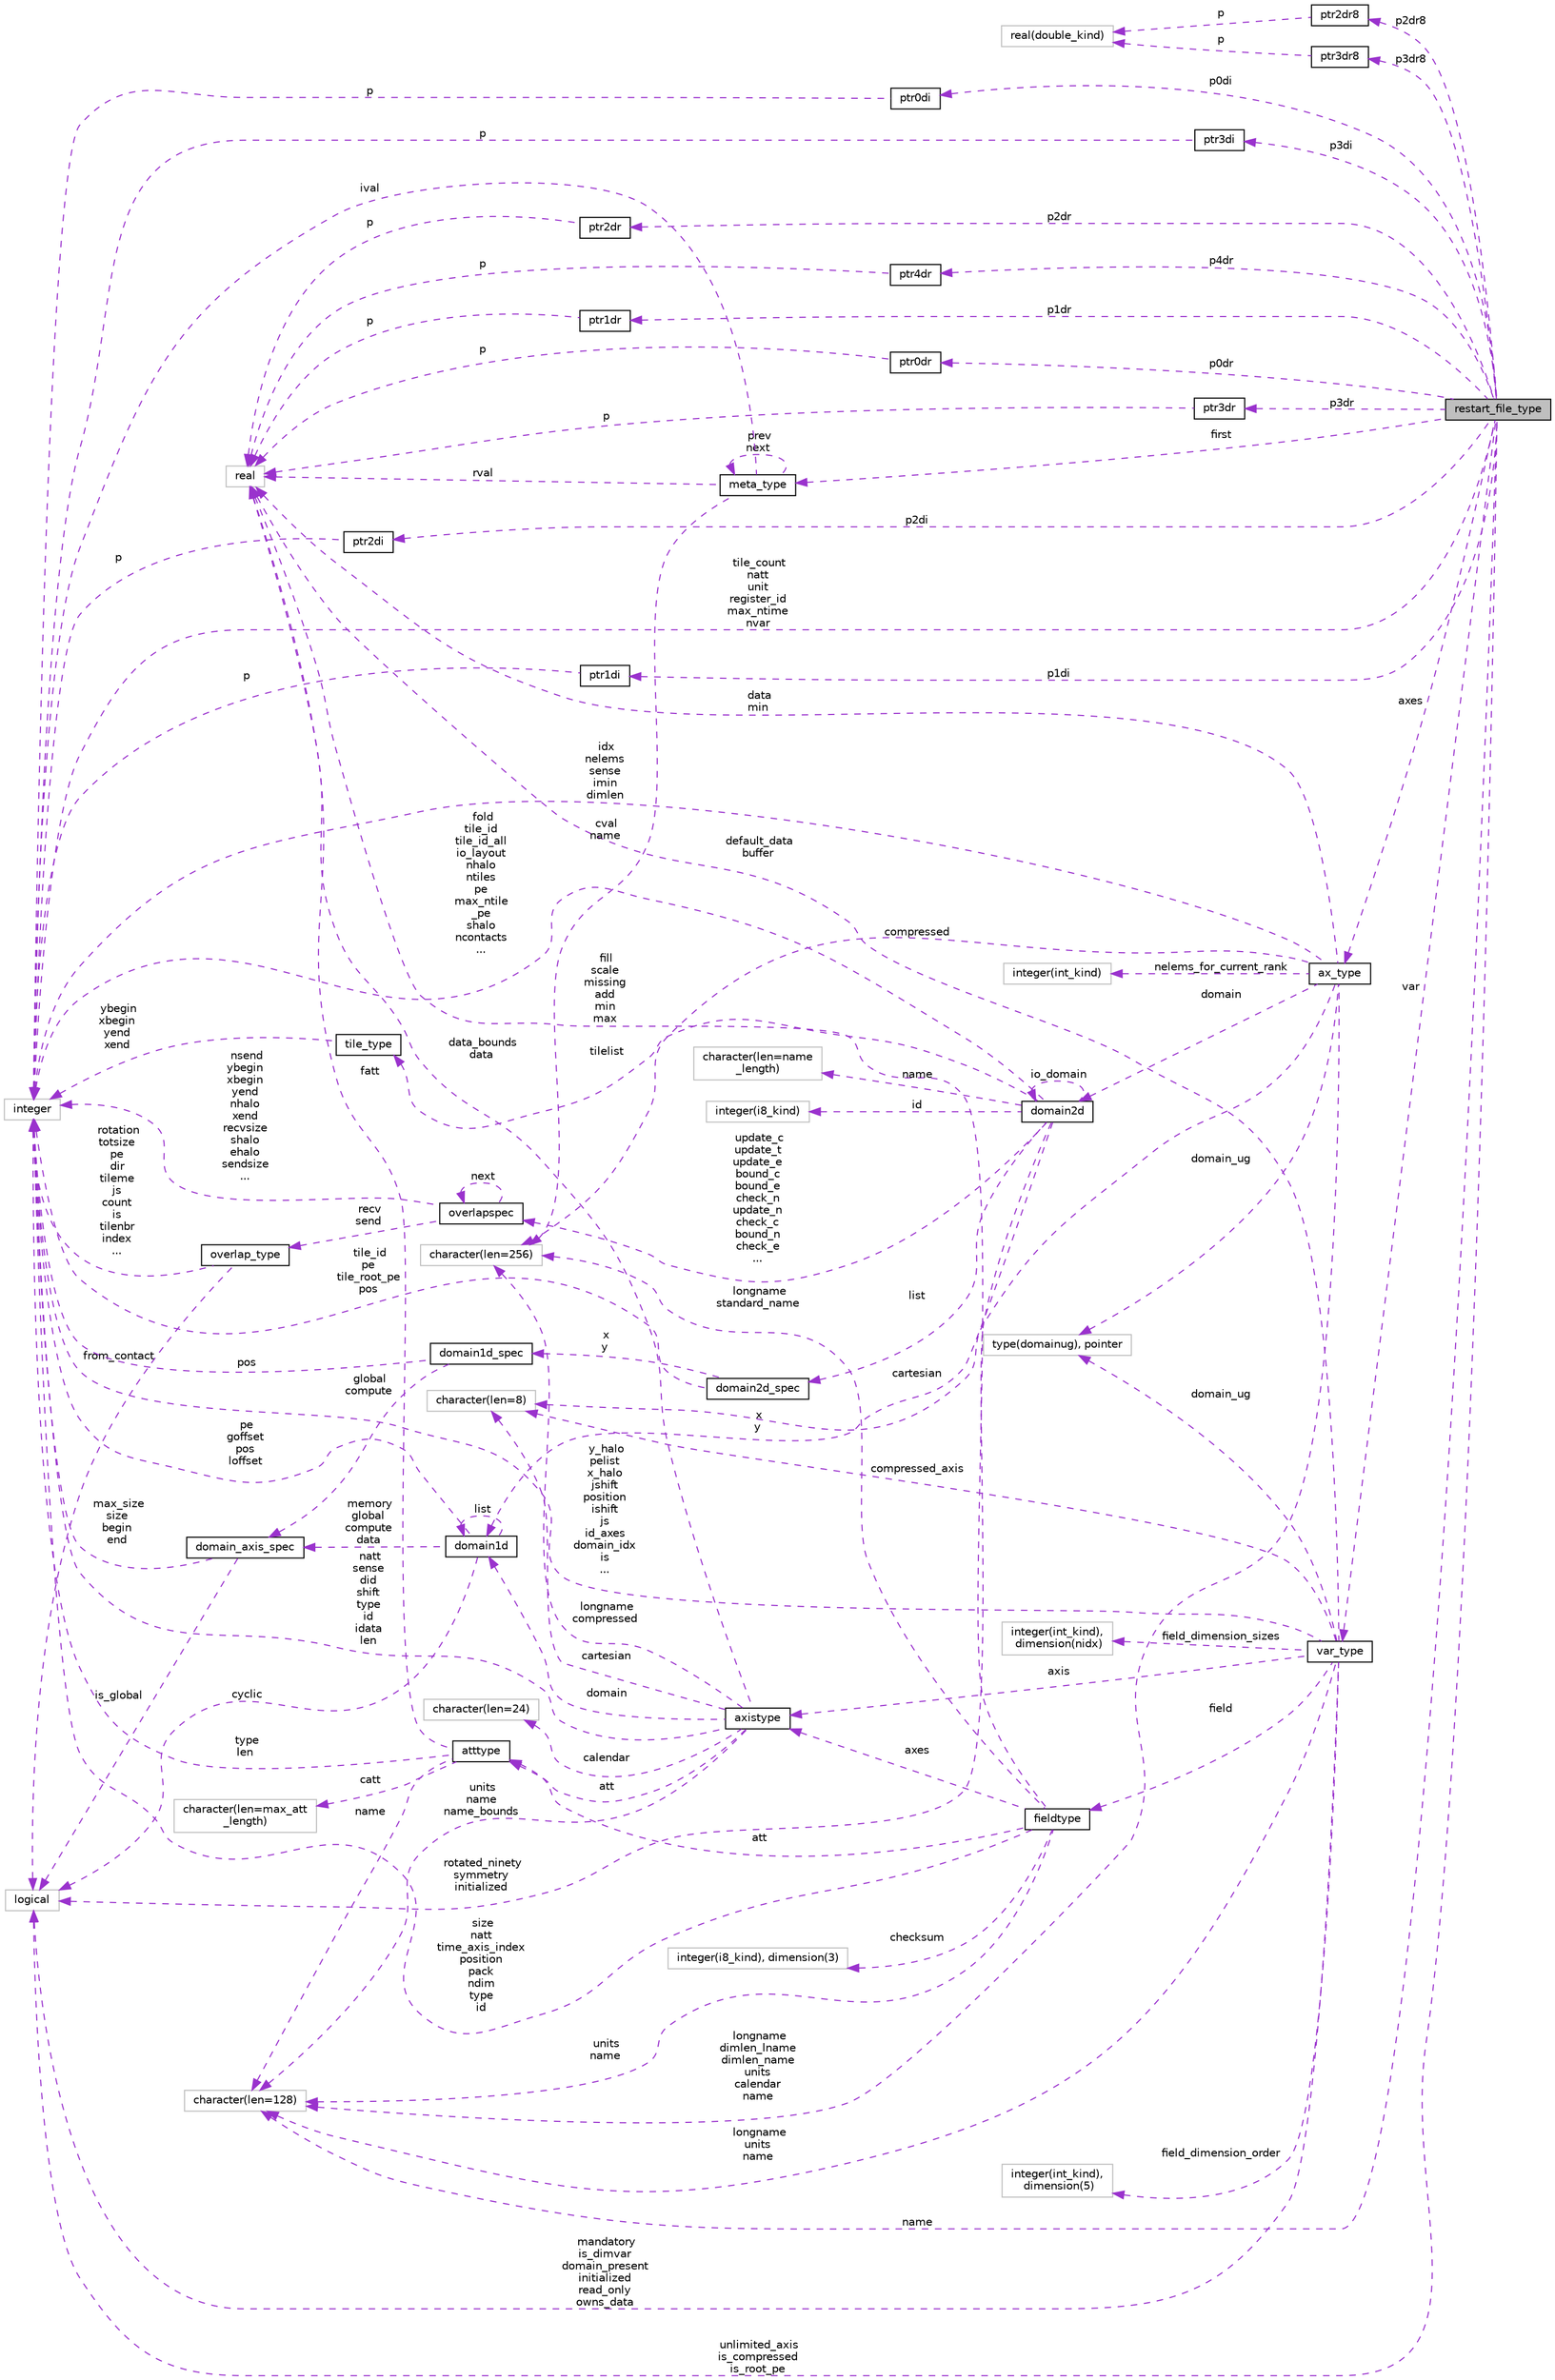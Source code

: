 digraph "restart_file_type"
{
 // INTERACTIVE_SVG=YES
 // LATEX_PDF_SIZE
  edge [fontname="Helvetica",fontsize="10",labelfontname="Helvetica",labelfontsize="10"];
  node [fontname="Helvetica",fontsize="10",shape=record];
  rankdir="LR";
  Node1 [label="restart_file_type",height=0.2,width=0.4,color="black", fillcolor="grey75", style="filled", fontcolor="black",tooltip=" "];
  Node2 -> Node1 [dir="back",color="darkorchid3",fontsize="10",style="dashed",label=" p2dr8" ,fontname="Helvetica"];
  Node2 [label="ptr2dr8",height=0.2,width=0.4,color="black", fillcolor="white", style="filled",URL="$group__fms__io__mod.html#structfms__io__mod_1_1ptr2dr8",tooltip=" "];
  Node3 -> Node2 [dir="back",color="darkorchid3",fontsize="10",style="dashed",label=" p" ,fontname="Helvetica"];
  Node3 [label="real(double_kind)",height=0.2,width=0.4,color="grey75", fillcolor="white", style="filled",tooltip=" "];
  Node4 -> Node1 [dir="back",color="darkorchid3",fontsize="10",style="dashed",label=" unlimited_axis\nis_compressed\nis_root_pe" ,fontname="Helvetica"];
  Node4 [label="logical",height=0.2,width=0.4,color="grey75", fillcolor="white", style="filled",tooltip=" "];
  Node5 -> Node1 [dir="back",color="darkorchid3",fontsize="10",style="dashed",label=" p3dr8" ,fontname="Helvetica"];
  Node5 [label="ptr3dr8",height=0.2,width=0.4,color="black", fillcolor="white", style="filled",URL="$group__fms__io__mod.html#structfms__io__mod_1_1ptr3dr8",tooltip=" "];
  Node3 -> Node5 [dir="back",color="darkorchid3",fontsize="10",style="dashed",label=" p" ,fontname="Helvetica"];
  Node6 -> Node1 [dir="back",color="darkorchid3",fontsize="10",style="dashed",label=" p1dr" ,fontname="Helvetica"];
  Node6 [label="ptr1dr",height=0.2,width=0.4,color="black", fillcolor="white", style="filled",URL="$group__fms__io__mod.html#structfms__io__mod_1_1ptr1dr",tooltip=" "];
  Node7 -> Node6 [dir="back",color="darkorchid3",fontsize="10",style="dashed",label=" p" ,fontname="Helvetica"];
  Node7 [label="real",height=0.2,width=0.4,color="grey75", fillcolor="white", style="filled",tooltip=" "];
  Node8 -> Node1 [dir="back",color="darkorchid3",fontsize="10",style="dashed",label=" p0dr" ,fontname="Helvetica"];
  Node8 [label="ptr0dr",height=0.2,width=0.4,color="black", fillcolor="white", style="filled",URL="$group__fms__io__mod.html#structfms__io__mod_1_1ptr0dr",tooltip=" "];
  Node7 -> Node8 [dir="back",color="darkorchid3",fontsize="10",style="dashed",label=" p" ,fontname="Helvetica"];
  Node9 -> Node1 [dir="back",color="darkorchid3",fontsize="10",style="dashed",label=" first" ,fontname="Helvetica"];
  Node9 [label="meta_type",height=0.2,width=0.4,color="black", fillcolor="white", style="filled",URL="$group__fms__io__mod.html#structfms__io__mod_1_1meta__type",tooltip=" "];
  Node9 -> Node9 [dir="back",color="darkorchid3",fontsize="10",style="dashed",label=" prev\nnext" ,fontname="Helvetica"];
  Node10 -> Node9 [dir="back",color="darkorchid3",fontsize="10",style="dashed",label=" cval\nname" ,fontname="Helvetica"];
  Node10 [label="character(len=256)",height=0.2,width=0.4,color="grey75", fillcolor="white", style="filled",tooltip=" "];
  Node11 -> Node9 [dir="back",color="darkorchid3",fontsize="10",style="dashed",label=" ival" ,fontname="Helvetica"];
  Node11 [label="integer",height=0.2,width=0.4,color="grey75", fillcolor="white", style="filled",tooltip=" "];
  Node7 -> Node9 [dir="back",color="darkorchid3",fontsize="10",style="dashed",label=" rval" ,fontname="Helvetica"];
  Node12 -> Node1 [dir="back",color="darkorchid3",fontsize="10",style="dashed",label=" p3dr" ,fontname="Helvetica"];
  Node12 [label="ptr3dr",height=0.2,width=0.4,color="black", fillcolor="white", style="filled",URL="$group__fms__io__mod.html#structfms__io__mod_1_1ptr3dr",tooltip=" "];
  Node7 -> Node12 [dir="back",color="darkorchid3",fontsize="10",style="dashed",label=" p" ,fontname="Helvetica"];
  Node13 -> Node1 [dir="back",color="darkorchid3",fontsize="10",style="dashed",label=" p2dr" ,fontname="Helvetica"];
  Node13 [label="ptr2dr",height=0.2,width=0.4,color="black", fillcolor="white", style="filled",URL="$group__fms__io__mod.html#structfms__io__mod_1_1ptr2dr",tooltip=" "];
  Node7 -> Node13 [dir="back",color="darkorchid3",fontsize="10",style="dashed",label=" p" ,fontname="Helvetica"];
  Node14 -> Node1 [dir="back",color="darkorchid3",fontsize="10",style="dashed",label=" p4dr" ,fontname="Helvetica"];
  Node14 [label="ptr4dr",height=0.2,width=0.4,color="black", fillcolor="white", style="filled",URL="$group__fms__io__mod.html#structfms__io__mod_1_1ptr4dr",tooltip=" "];
  Node7 -> Node14 [dir="back",color="darkorchid3",fontsize="10",style="dashed",label=" p" ,fontname="Helvetica"];
  Node15 -> Node1 [dir="back",color="darkorchid3",fontsize="10",style="dashed",label=" axes" ,fontname="Helvetica"];
  Node15 [label="ax_type",height=0.2,width=0.4,color="black", fillcolor="white", style="filled",URL="$group__fms__io__mod.html#structfms__io__mod_1_1ax__type",tooltip=" "];
  Node16 -> Node15 [dir="back",color="darkorchid3",fontsize="10",style="dashed",label=" domain_ug" ,fontname="Helvetica"];
  Node16 [label="type(domainug), pointer",height=0.2,width=0.4,color="grey75", fillcolor="white", style="filled",tooltip=" "];
  Node17 -> Node15 [dir="back",color="darkorchid3",fontsize="10",style="dashed",label=" domain" ,fontname="Helvetica"];
  Node17 [label="domain2d",height=0.2,width=0.4,color="black", fillcolor="white", style="filled",URL="$group__mpp__domains__mod.html#structmpp__domains__mod_1_1domain2d",tooltip="The domain2D type contains all the necessary information to define the global, compute and data domai..."];
  Node4 -> Node17 [dir="back",color="darkorchid3",fontsize="10",style="dashed",label=" rotated_ninety\nsymmetry\ninitialized" ,fontname="Helvetica"];
  Node18 -> Node17 [dir="back",color="darkorchid3",fontsize="10",style="dashed",label=" x\ny" ,fontname="Helvetica"];
  Node18 [label="domain1d",height=0.2,width=0.4,color="black", fillcolor="white", style="filled",URL="$group__mpp__domains__mod.html#structmpp__domains__mod_1_1domain1d",tooltip="One dimensional domain used to manage shared data access between pes."];
  Node4 -> Node18 [dir="back",color="darkorchid3",fontsize="10",style="dashed",label=" cyclic" ,fontname="Helvetica"];
  Node18 -> Node18 [dir="back",color="darkorchid3",fontsize="10",style="dashed",label=" list" ,fontname="Helvetica"];
  Node19 -> Node18 [dir="back",color="darkorchid3",fontsize="10",style="dashed",label=" memory\nglobal\ncompute\ndata" ,fontname="Helvetica"];
  Node19 [label="domain_axis_spec",height=0.2,width=0.4,color="black", fillcolor="white", style="filled",URL="$group__mpp__domains__mod.html#structmpp__domains__mod_1_1domain__axis__spec",tooltip="Used to specify index limits along an axis of a domain."];
  Node4 -> Node19 [dir="back",color="darkorchid3",fontsize="10",style="dashed",label=" is_global" ,fontname="Helvetica"];
  Node11 -> Node19 [dir="back",color="darkorchid3",fontsize="10",style="dashed",label=" max_size\nsize\nbegin\nend" ,fontname="Helvetica"];
  Node11 -> Node18 [dir="back",color="darkorchid3",fontsize="10",style="dashed",label=" pe\ngoffset\npos\nloffset" ,fontname="Helvetica"];
  Node20 -> Node17 [dir="back",color="darkorchid3",fontsize="10",style="dashed",label=" id" ,fontname="Helvetica"];
  Node20 [label="integer(i8_kind)",height=0.2,width=0.4,color="grey75", fillcolor="white", style="filled",tooltip=" "];
  Node17 -> Node17 [dir="back",color="darkorchid3",fontsize="10",style="dashed",label=" io_domain" ,fontname="Helvetica"];
  Node21 -> Node17 [dir="back",color="darkorchid3",fontsize="10",style="dashed",label=" update_c\nupdate_t\nupdate_e\nbound_c\nbound_e\ncheck_n\nupdate_n\ncheck_c\nbound_n\ncheck_e\n..." ,fontname="Helvetica"];
  Node21 [label="overlapspec",height=0.2,width=0.4,color="black", fillcolor="white", style="filled",URL="$group__mpp__domains__mod.html#structmpp__domains__mod_1_1overlapspec",tooltip="Private type for overlap specifications."];
  Node22 -> Node21 [dir="back",color="darkorchid3",fontsize="10",style="dashed",label=" recv\nsend" ,fontname="Helvetica"];
  Node22 [label="overlap_type",height=0.2,width=0.4,color="black", fillcolor="white", style="filled",URL="$group__mpp__domains__mod.html#structmpp__domains__mod_1_1overlap__type",tooltip="Type for overlapping data."];
  Node4 -> Node22 [dir="back",color="darkorchid3",fontsize="10",style="dashed",label=" from_contact" ,fontname="Helvetica"];
  Node11 -> Node22 [dir="back",color="darkorchid3",fontsize="10",style="dashed",label=" rotation\ntotsize\npe\ndir\ntileme\njs\ncount\nis\ntilenbr\nindex\n..." ,fontname="Helvetica"];
  Node21 -> Node21 [dir="back",color="darkorchid3",fontsize="10",style="dashed",label=" next" ,fontname="Helvetica"];
  Node11 -> Node21 [dir="back",color="darkorchid3",fontsize="10",style="dashed",label=" nsend\nybegin\nxbegin\nyend\nnhalo\nxend\nrecvsize\nshalo\nehalo\nsendsize\n..." ,fontname="Helvetica"];
  Node23 -> Node17 [dir="back",color="darkorchid3",fontsize="10",style="dashed",label=" list" ,fontname="Helvetica"];
  Node23 [label="domain2d_spec",height=0.2,width=0.4,color="black", fillcolor="white", style="filled",URL="$group__mpp__domains__mod.html#structmpp__domains__mod_1_1domain2d__spec",tooltip="Private type to specify multiple index limits and pe information for a 2D domain."];
  Node24 -> Node23 [dir="back",color="darkorchid3",fontsize="10",style="dashed",label=" x\ny" ,fontname="Helvetica"];
  Node24 [label="domain1d_spec",height=0.2,width=0.4,color="black", fillcolor="white", style="filled",URL="$group__mpp__domains__mod.html#structmpp__domains__mod_1_1domain1d__spec",tooltip="A private type used to specify index limits for a domain decomposition."];
  Node19 -> Node24 [dir="back",color="darkorchid3",fontsize="10",style="dashed",label=" global\ncompute" ,fontname="Helvetica"];
  Node11 -> Node24 [dir="back",color="darkorchid3",fontsize="10",style="dashed",label=" pos" ,fontname="Helvetica"];
  Node11 -> Node23 [dir="back",color="darkorchid3",fontsize="10",style="dashed",label=" tile_id\npe\ntile_root_pe\npos" ,fontname="Helvetica"];
  Node25 -> Node17 [dir="back",color="darkorchid3",fontsize="10",style="dashed",label=" tilelist" ,fontname="Helvetica"];
  Node25 [label="tile_type",height=0.2,width=0.4,color="black", fillcolor="white", style="filled",URL="$group__mpp__domains__mod.html#structmpp__domains__mod_1_1tile__type",tooltip="Upper and lower x and y bounds for a tile."];
  Node11 -> Node25 [dir="back",color="darkorchid3",fontsize="10",style="dashed",label=" ybegin\nxbegin\nyend\nxend" ,fontname="Helvetica"];
  Node11 -> Node17 [dir="back",color="darkorchid3",fontsize="10",style="dashed",label=" fold\ntile_id\ntile_id_all\nio_layout\nnhalo\nntiles\npe\nmax_ntile\l_pe\nshalo\nncontacts\n..." ,fontname="Helvetica"];
  Node26 -> Node17 [dir="back",color="darkorchid3",fontsize="10",style="dashed",label=" name" ,fontname="Helvetica"];
  Node26 [label="character(len=name\l_length)",height=0.2,width=0.4,color="grey75", fillcolor="white", style="filled",tooltip=" "];
  Node10 -> Node15 [dir="back",color="darkorchid3",fontsize="10",style="dashed",label=" compressed" ,fontname="Helvetica"];
  Node27 -> Node15 [dir="back",color="darkorchid3",fontsize="10",style="dashed",label=" nelems_for_current_rank" ,fontname="Helvetica"];
  Node27 [label="integer(int_kind)",height=0.2,width=0.4,color="grey75", fillcolor="white", style="filled",tooltip=" "];
  Node28 -> Node15 [dir="back",color="darkorchid3",fontsize="10",style="dashed",label=" cartesian" ,fontname="Helvetica"];
  Node28 [label="character(len=8)",height=0.2,width=0.4,color="grey75", fillcolor="white", style="filled",tooltip=" "];
  Node29 -> Node15 [dir="back",color="darkorchid3",fontsize="10",style="dashed",label=" longname\ndimlen_lname\ndimlen_name\nunits\ncalendar\nname" ,fontname="Helvetica"];
  Node29 [label="character(len=128)",height=0.2,width=0.4,color="grey75", fillcolor="white", style="filled",tooltip=" "];
  Node7 -> Node15 [dir="back",color="darkorchid3",fontsize="10",style="dashed",label=" data\nmin" ,fontname="Helvetica"];
  Node11 -> Node15 [dir="back",color="darkorchid3",fontsize="10",style="dashed",label=" idx\nnelems\nsense\nimin\ndimlen" ,fontname="Helvetica"];
  Node30 -> Node1 [dir="back",color="darkorchid3",fontsize="10",style="dashed",label=" p1di" ,fontname="Helvetica"];
  Node30 [label="ptr1di",height=0.2,width=0.4,color="black", fillcolor="white", style="filled",URL="$group__fms__io__mod.html#structfms__io__mod_1_1ptr1di",tooltip=" "];
  Node11 -> Node30 [dir="back",color="darkorchid3",fontsize="10",style="dashed",label=" p" ,fontname="Helvetica"];
  Node31 -> Node1 [dir="back",color="darkorchid3",fontsize="10",style="dashed",label=" var" ,fontname="Helvetica"];
  Node31 [label="var_type",height=0.2,width=0.4,color="black", fillcolor="white", style="filled",URL="$group__fms__io__mod.html#structfms__io__mod_1_1var__type",tooltip=" "];
  Node4 -> Node31 [dir="back",color="darkorchid3",fontsize="10",style="dashed",label=" mandatory\nis_dimvar\ndomain_present\ninitialized\nread_only\nowns_data" ,fontname="Helvetica"];
  Node16 -> Node31 [dir="back",color="darkorchid3",fontsize="10",style="dashed",label=" domain_ug" ,fontname="Helvetica"];
  Node32 -> Node31 [dir="back",color="darkorchid3",fontsize="10",style="dashed",label=" field" ,fontname="Helvetica"];
  Node32 [label="fieldtype",height=0.2,width=0.4,color="black", fillcolor="white", style="filled",URL="$group__mpp__io__mod.html#structmpp__io__mod_1_1fieldtype",tooltip=" "];
  Node33 -> Node32 [dir="back",color="darkorchid3",fontsize="10",style="dashed",label=" checksum" ,fontname="Helvetica"];
  Node33 [label="integer(i8_kind), dimension(3)",height=0.2,width=0.4,color="grey75", fillcolor="white", style="filled",tooltip=" "];
  Node10 -> Node32 [dir="back",color="darkorchid3",fontsize="10",style="dashed",label=" longname\nstandard_name" ,fontname="Helvetica"];
  Node34 -> Node32 [dir="back",color="darkorchid3",fontsize="10",style="dashed",label=" att" ,fontname="Helvetica"];
  Node34 [label="atttype",height=0.2,width=0.4,color="black", fillcolor="white", style="filled",URL="$group__mpp__io__mod.html#structmpp__io__mod_1_1atttype",tooltip=" "];
  Node29 -> Node34 [dir="back",color="darkorchid3",fontsize="10",style="dashed",label=" name" ,fontname="Helvetica"];
  Node7 -> Node34 [dir="back",color="darkorchid3",fontsize="10",style="dashed",label=" fatt" ,fontname="Helvetica"];
  Node11 -> Node34 [dir="back",color="darkorchid3",fontsize="10",style="dashed",label=" type\nlen" ,fontname="Helvetica"];
  Node35 -> Node34 [dir="back",color="darkorchid3",fontsize="10",style="dashed",label=" catt" ,fontname="Helvetica"];
  Node35 [label="character(len=max_att\l_length)",height=0.2,width=0.4,color="grey75", fillcolor="white", style="filled",tooltip=" "];
  Node36 -> Node32 [dir="back",color="darkorchid3",fontsize="10",style="dashed",label=" axes" ,fontname="Helvetica"];
  Node36 [label="axistype",height=0.2,width=0.4,color="black", fillcolor="white", style="filled",URL="$group__mpp__io__mod.html#structmpp__io__mod_1_1axistype",tooltip=" "];
  Node18 -> Node36 [dir="back",color="darkorchid3",fontsize="10",style="dashed",label=" domain" ,fontname="Helvetica"];
  Node10 -> Node36 [dir="back",color="darkorchid3",fontsize="10",style="dashed",label=" longname\ncompressed" ,fontname="Helvetica"];
  Node34 -> Node36 [dir="back",color="darkorchid3",fontsize="10",style="dashed",label=" att" ,fontname="Helvetica"];
  Node28 -> Node36 [dir="back",color="darkorchid3",fontsize="10",style="dashed",label=" cartesian" ,fontname="Helvetica"];
  Node29 -> Node36 [dir="back",color="darkorchid3",fontsize="10",style="dashed",label=" units\nname\nname_bounds" ,fontname="Helvetica"];
  Node7 -> Node36 [dir="back",color="darkorchid3",fontsize="10",style="dashed",label=" data_bounds\ndata" ,fontname="Helvetica"];
  Node11 -> Node36 [dir="back",color="darkorchid3",fontsize="10",style="dashed",label=" natt\nsense\ndid\nshift\ntype\nid\nidata\nlen" ,fontname="Helvetica"];
  Node37 -> Node36 [dir="back",color="darkorchid3",fontsize="10",style="dashed",label=" calendar" ,fontname="Helvetica"];
  Node37 [label="character(len=24)",height=0.2,width=0.4,color="grey75", fillcolor="white", style="filled",tooltip=" "];
  Node29 -> Node32 [dir="back",color="darkorchid3",fontsize="10",style="dashed",label=" units\nname" ,fontname="Helvetica"];
  Node11 -> Node32 [dir="back",color="darkorchid3",fontsize="10",style="dashed",label=" size\nnatt\ntime_axis_index\nposition\npack\nndim\ntype\nid" ,fontname="Helvetica"];
  Node7 -> Node32 [dir="back",color="darkorchid3",fontsize="10",style="dashed",label=" fill\nscale\nmissing\nadd\nmin\nmax" ,fontname="Helvetica"];
  Node38 -> Node31 [dir="back",color="darkorchid3",fontsize="10",style="dashed",label=" field_dimension_sizes" ,fontname="Helvetica"];
  Node38 [label="integer(int_kind),\l dimension(nidx)",height=0.2,width=0.4,color="grey75", fillcolor="white", style="filled",tooltip=" "];
  Node36 -> Node31 [dir="back",color="darkorchid3",fontsize="10",style="dashed",label=" axis" ,fontname="Helvetica"];
  Node39 -> Node31 [dir="back",color="darkorchid3",fontsize="10",style="dashed",label=" field_dimension_order" ,fontname="Helvetica"];
  Node39 [label="integer(int_kind),\l dimension(5)",height=0.2,width=0.4,color="grey75", fillcolor="white", style="filled",tooltip=" "];
  Node28 -> Node31 [dir="back",color="darkorchid3",fontsize="10",style="dashed",label=" compressed_axis" ,fontname="Helvetica"];
  Node29 -> Node31 [dir="back",color="darkorchid3",fontsize="10",style="dashed",label=" longname\nunits\nname" ,fontname="Helvetica"];
  Node11 -> Node31 [dir="back",color="darkorchid3",fontsize="10",style="dashed",label=" y_halo\npelist\nx_halo\njshift\nposition\nishift\njs\nid_axes\ndomain_idx\nis\n..." ,fontname="Helvetica"];
  Node7 -> Node31 [dir="back",color="darkorchid3",fontsize="10",style="dashed",label=" default_data\nbuffer" ,fontname="Helvetica"];
  Node40 -> Node1 [dir="back",color="darkorchid3",fontsize="10",style="dashed",label=" p0di" ,fontname="Helvetica"];
  Node40 [label="ptr0di",height=0.2,width=0.4,color="black", fillcolor="white", style="filled",URL="$group__fms__io__mod.html#structfms__io__mod_1_1ptr0di",tooltip=" "];
  Node11 -> Node40 [dir="back",color="darkorchid3",fontsize="10",style="dashed",label=" p" ,fontname="Helvetica"];
  Node41 -> Node1 [dir="back",color="darkorchid3",fontsize="10",style="dashed",label=" p3di" ,fontname="Helvetica"];
  Node41 [label="ptr3di",height=0.2,width=0.4,color="black", fillcolor="white", style="filled",URL="$group__fms__io__mod.html#structfms__io__mod_1_1ptr3di",tooltip=" "];
  Node11 -> Node41 [dir="back",color="darkorchid3",fontsize="10",style="dashed",label=" p" ,fontname="Helvetica"];
  Node29 -> Node1 [dir="back",color="darkorchid3",fontsize="10",style="dashed",label=" name" ,fontname="Helvetica"];
  Node42 -> Node1 [dir="back",color="darkorchid3",fontsize="10",style="dashed",label=" p2di" ,fontname="Helvetica"];
  Node42 [label="ptr2di",height=0.2,width=0.4,color="black", fillcolor="white", style="filled",URL="$group__fms__io__mod.html#structfms__io__mod_1_1ptr2di",tooltip=" "];
  Node11 -> Node42 [dir="back",color="darkorchid3",fontsize="10",style="dashed",label=" p" ,fontname="Helvetica"];
  Node11 -> Node1 [dir="back",color="darkorchid3",fontsize="10",style="dashed",label=" tile_count\nnatt\nunit\nregister_id\nmax_ntime\nnvar" ,fontname="Helvetica"];
}
